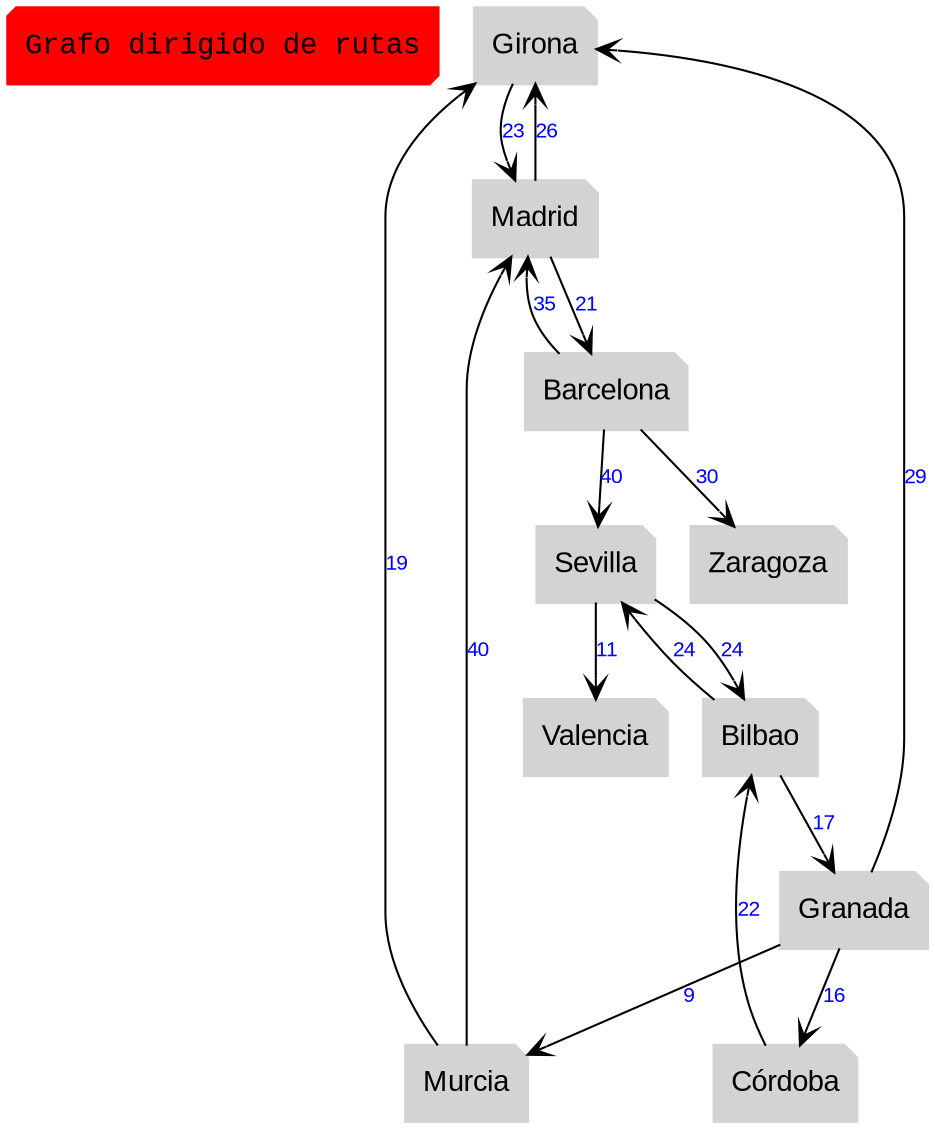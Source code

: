 digraph G {
  node [shape=note, style=filled, color=lightgrey, fontname=Arial, penwidth=2];
  edge [fontname=Arial, fontsize=10, color=black, arrowhead=vee];
Titulo [fontname="Courier New", color=red shape=box3d label="Grafo dirigido de rutas"];
    "Girona" -> "Madrid" [label="23", fontcolor=blue];
    "Madrid" -> "Girona" [label="26", fontcolor=blue];
    "Madrid" -> "Barcelona" [label="21", fontcolor=blue];
    "Barcelona" -> "Madrid" [label="35", fontcolor=blue];
    "Barcelona" -> "Zaragoza" [label="30", fontcolor=blue];
    "Barcelona" -> "Sevilla" [label="40", fontcolor=blue];
    "Sevilla" -> "Valencia" [label="11", fontcolor=blue];
    "Sevilla" -> "Bilbao" [label="24", fontcolor=blue];
    "Bilbao" -> "Granada" [label="17", fontcolor=blue];
    "Bilbao" -> "Sevilla" [label="24", fontcolor=blue];
    "Granada" -> "Murcia" [label="9", fontcolor=blue];
    "Granada" -> "Córdoba" [label="16", fontcolor=blue];
    "Granada" -> "Girona" [label="29", fontcolor=blue];
    "Murcia" -> "Girona" [label="19", fontcolor=blue];
    "Murcia" -> "Madrid" [label="40", fontcolor=blue];
    "Córdoba" -> "Bilbao" [label="22", fontcolor=blue];
}
